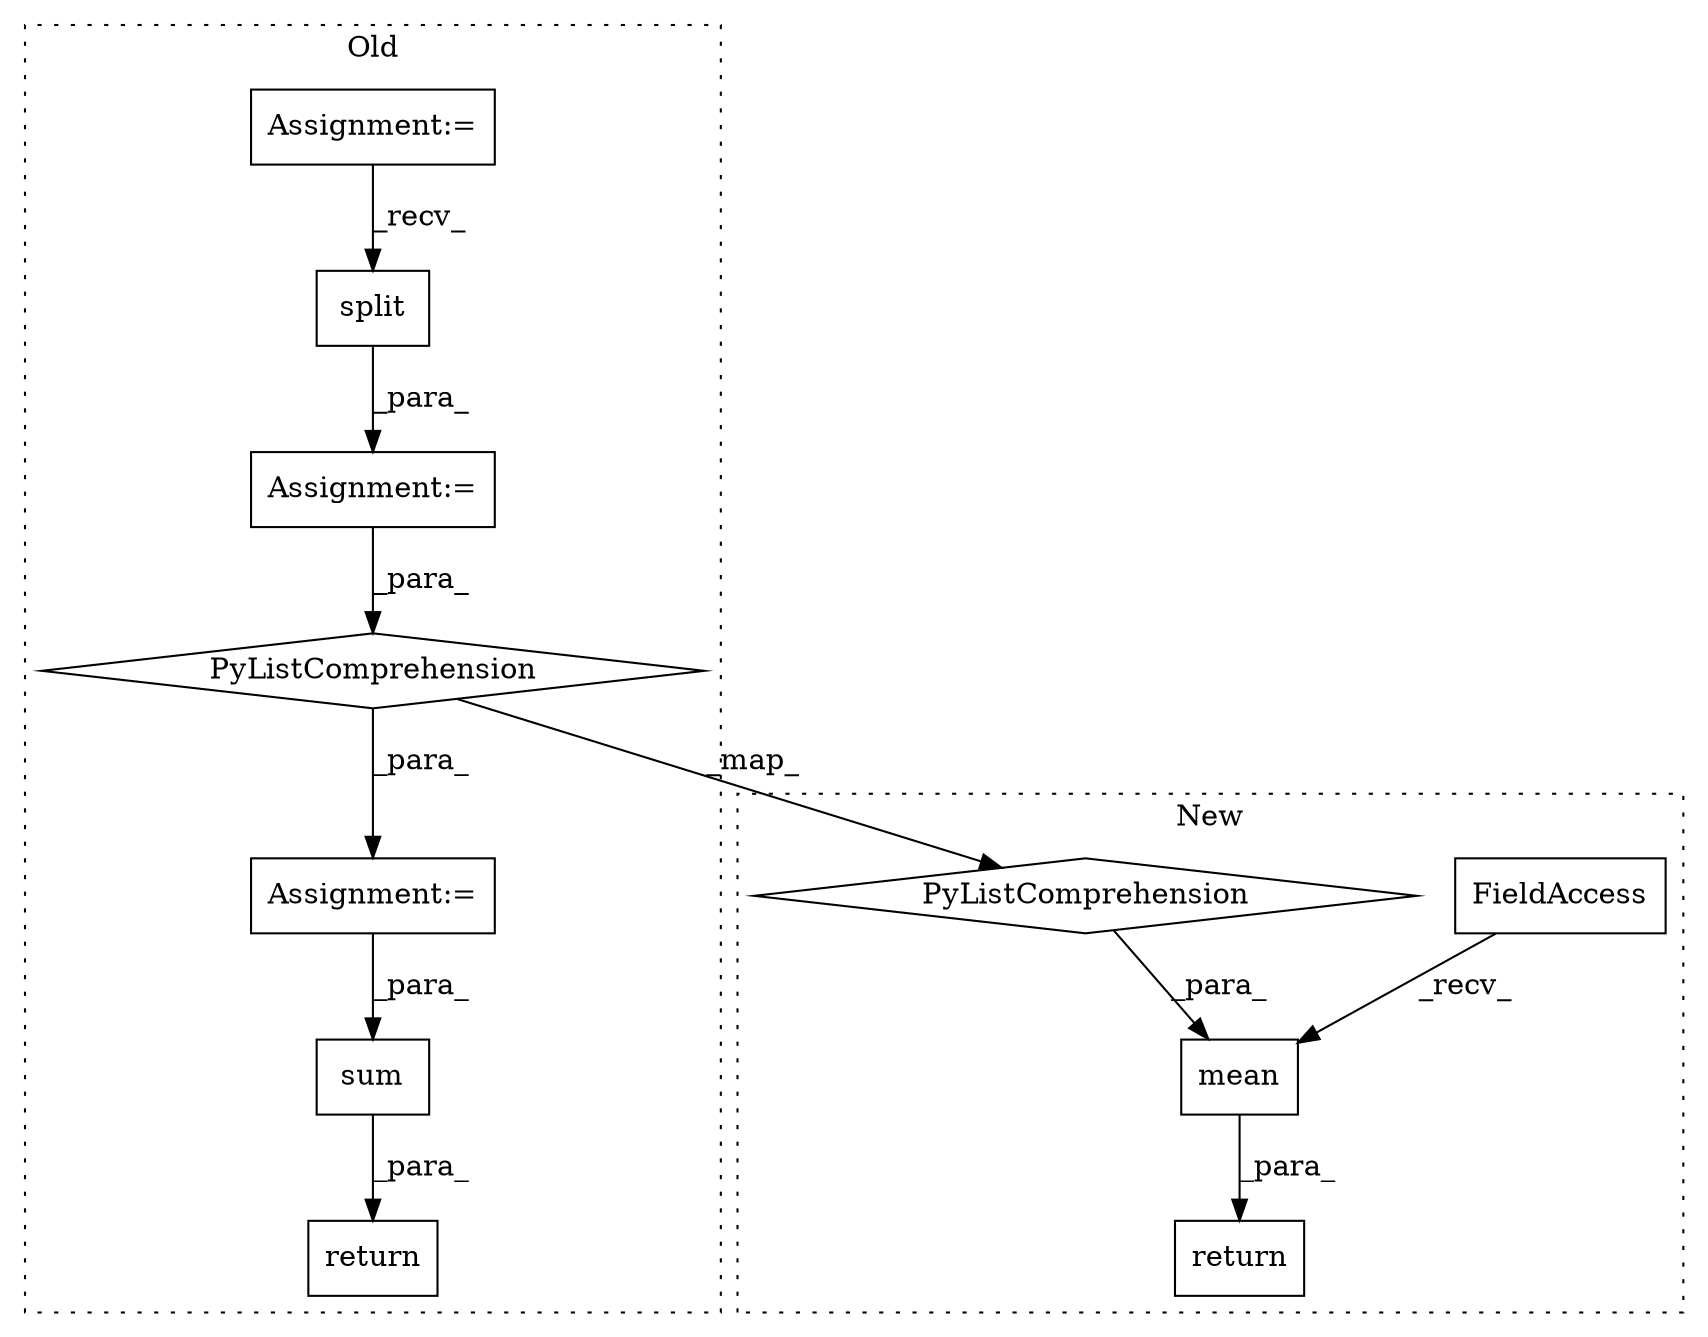 digraph G {
subgraph cluster0 {
1 [label="split" a="32" s="1697" l="7" shape="box"];
3 [label="sum" a="32" s="1865,1878" l="4,1" shape="box"];
6 [label="PyListComprehension" a="109" s="1731" l="126" shape="diamond"];
7 [label="Assignment:=" a="7" s="1719" l="12" shape="box"];
8 [label="Assignment:=" a="7" s="1657" l="6" shape="box"];
9 [label="Assignment:=" a="7" s="1689" l="1" shape="box"];
11 [label="return" a="41" s="1857" l="7" shape="box"];
label = "Old";
style="dotted";
}
subgraph cluster1 {
2 [label="mean" a="32" s="1507,1653" l="16,-5" shape="box"];
4 [label="FieldAccess" a="22" s="1501" l="5" shape="box"];
5 [label="PyListComprehension" a="109" s="1523" l="130" shape="diamond"];
10 [label="return" a="41" s="1494" l="7" shape="box"];
label = "New";
style="dotted";
}
1 -> 9 [label="_para_"];
2 -> 10 [label="_para_"];
3 -> 11 [label="_para_"];
4 -> 2 [label="_recv_"];
5 -> 2 [label="_para_"];
6 -> 5 [label="_map_"];
6 -> 7 [label="_para_"];
7 -> 3 [label="_para_"];
8 -> 1 [label="_recv_"];
9 -> 6 [label="_para_"];
}